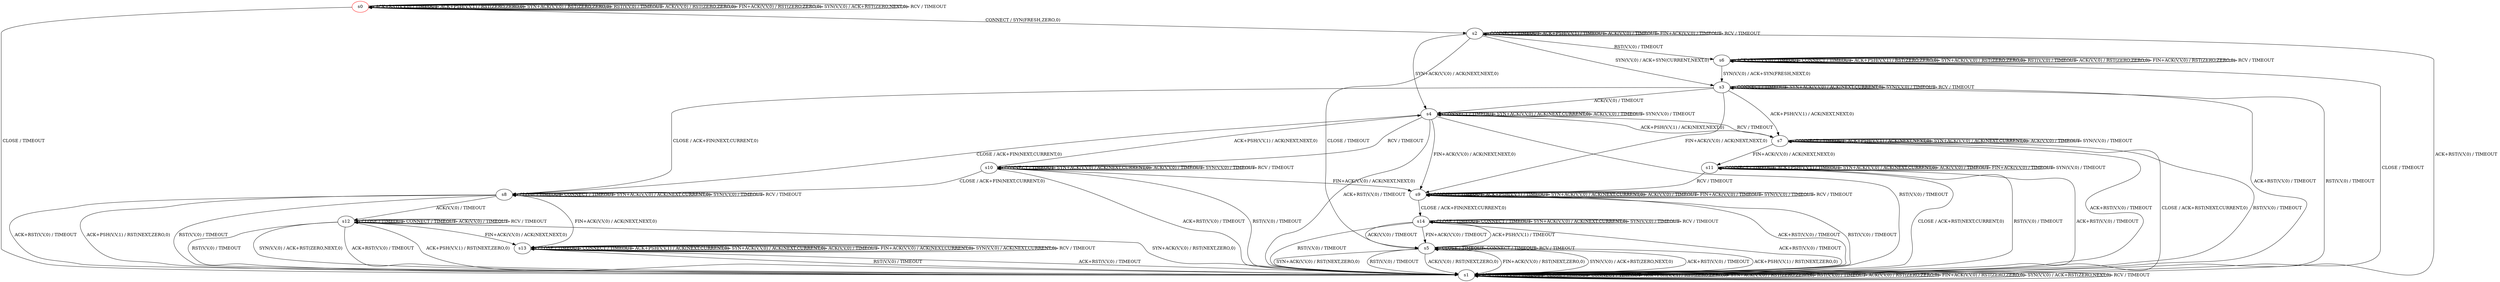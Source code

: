 digraph G {
label=""
s0 [color="red"]
s1
s2
s3
s4
s5
s6
s7
s8
s9
s10
s11
s12
s13
s14
s0 [label="s0"];
s0 -> s0[label=" ACK+RST(V,V,0) / TIMEOUT "]
s0 -> s1[label=" CLOSE / TIMEOUT "]
s0 -> s2[label=" CONNECT / SYN(FRESH,ZERO,0) "]
s0 -> s0[label=" ACK+PSH(V,V,1) / RST(ZERO,ZERO,0) "]
s0 -> s0[label=" SYN+ACK(V,V,0) / RST(ZERO,ZERO,0) "]
s0 -> s0[label=" RST(V,V,0) / TIMEOUT "]
s0 -> s0[label=" ACK(V,V,0) / RST(ZERO,ZERO,0) "]
s0 -> s0[label=" FIN+ACK(V,V,0) / RST(ZERO,ZERO,0) "]
s0 -> s0[label=" SYN(V,V,0) / ACK+RST(ZERO,NEXT,0) "]
s0 -> s0[label=" RCV / TIMEOUT "]
s1 [label="s1"];
s1 -> s1[label=" ACK+RST(V,V,0) / TIMEOUT "]
s1 -> s1[label=" CLOSE / TIMEOUT "]
s1 -> s1[label=" CONNECT / TIMEOUT "]
s1 -> s1[label=" ACK+PSH(V,V,1) / RST(ZERO,ZERO,0) "]
s1 -> s1[label=" SYN+ACK(V,V,0) / RST(ZERO,ZERO,0) "]
s1 -> s1[label=" RST(V,V,0) / TIMEOUT "]
s1 -> s1[label=" ACK(V,V,0) / RST(ZERO,ZERO,0) "]
s1 -> s1[label=" FIN+ACK(V,V,0) / RST(ZERO,ZERO,0) "]
s1 -> s1[label=" SYN(V,V,0) / ACK+RST(ZERO,NEXT,0) "]
s1 -> s1[label=" RCV / TIMEOUT "]
s2 [label="s2"];
s2 -> s1[label=" ACK+RST(V,V,0) / TIMEOUT "]
s2 -> s5[label=" CLOSE / TIMEOUT "]
s2 -> s2[label=" CONNECT / TIMEOUT "]
s2 -> s2[label=" ACK+PSH(V,V,1) / TIMEOUT "]
s2 -> s4[label=" SYN+ACK(V,V,0) / ACK(NEXT,NEXT,0) "]
s2 -> s6[label=" RST(V,V,0) / TIMEOUT "]
s2 -> s2[label=" ACK(V,V,0) / TIMEOUT "]
s2 -> s2[label=" FIN+ACK(V,V,0) / TIMEOUT "]
s2 -> s3[label=" SYN(V,V,0) / ACK+SYN(CURRENT,NEXT,0) "]
s2 -> s2[label=" RCV / TIMEOUT "]
s3 [label="s3"];
s3 -> s1[label=" ACK+RST(V,V,0) / TIMEOUT "]
s3 -> s8[label=" CLOSE / ACK+FIN(NEXT,CURRENT,0) "]
s3 -> s3[label=" CONNECT / TIMEOUT "]
s3 -> s7[label=" ACK+PSH(V,V,1) / ACK(NEXT,NEXT,0) "]
s3 -> s3[label=" SYN+ACK(V,V,0) / ACK(NEXT,CURRENT,0) "]
s3 -> s1[label=" RST(V,V,0) / TIMEOUT "]
s3 -> s4[label=" ACK(V,V,0) / TIMEOUT "]
s3 -> s9[label=" FIN+ACK(V,V,0) / ACK(NEXT,NEXT,0) "]
s3 -> s3[label=" SYN(V,V,0) / TIMEOUT "]
s3 -> s3[label=" RCV / TIMEOUT "]
s4 [label="s4"];
s4 -> s1[label=" ACK+RST(V,V,0) / TIMEOUT "]
s4 -> s8[label=" CLOSE / ACK+FIN(NEXT,CURRENT,0) "]
s4 -> s4[label=" CONNECT / TIMEOUT "]
s4 -> s7[label=" ACK+PSH(V,V,1) / ACK(NEXT,NEXT,0) "]
s4 -> s4[label=" SYN+ACK(V,V,0) / ACK(NEXT,CURRENT,0) "]
s4 -> s1[label=" RST(V,V,0) / TIMEOUT "]
s4 -> s4[label=" ACK(V,V,0) / TIMEOUT "]
s4 -> s9[label=" FIN+ACK(V,V,0) / ACK(NEXT,NEXT,0) "]
s4 -> s4[label=" SYN(V,V,0) / TIMEOUT "]
s4 -> s10[label=" RCV / TIMEOUT "]
s5 [label="s5"];
s5 -> s1[label=" ACK+RST(V,V,0) / TIMEOUT "]
s5 -> s5[label=" CLOSE / TIMEOUT "]
s5 -> s5[label=" CONNECT / TIMEOUT "]
s5 -> s1[label=" ACK+PSH(V,V,1) / RST(NEXT,ZERO,0) "]
s5 -> s1[label=" SYN+ACK(V,V,0) / RST(NEXT,ZERO,0) "]
s5 -> s1[label=" RST(V,V,0) / TIMEOUT "]
s5 -> s1[label=" ACK(V,V,0) / RST(NEXT,ZERO,0) "]
s5 -> s1[label=" FIN+ACK(V,V,0) / RST(NEXT,ZERO,0) "]
s5 -> s1[label=" SYN(V,V,0) / ACK+RST(ZERO,NEXT,0) "]
s5 -> s5[label=" RCV / TIMEOUT "]
s6 [label="s6"];
s6 -> s6[label=" ACK+RST(V,V,0) / TIMEOUT "]
s6 -> s1[label=" CLOSE / TIMEOUT "]
s6 -> s6[label=" CONNECT / TIMEOUT "]
s6 -> s6[label=" ACK+PSH(V,V,1) / RST(ZERO,ZERO,0) "]
s6 -> s6[label=" SYN+ACK(V,V,0) / RST(ZERO,ZERO,0) "]
s6 -> s6[label=" RST(V,V,0) / TIMEOUT "]
s6 -> s6[label=" ACK(V,V,0) / RST(ZERO,ZERO,0) "]
s6 -> s6[label=" FIN+ACK(V,V,0) / RST(ZERO,ZERO,0) "]
s6 -> s3[label=" SYN(V,V,0) / ACK+SYN(FRESH,NEXT,0) "]
s6 -> s6[label=" RCV / TIMEOUT "]
s7 [label="s7"];
s7 -> s1[label=" ACK+RST(V,V,0) / TIMEOUT "]
s7 -> s1[label=" CLOSE / ACK+RST(NEXT,CURRENT,0) "]
s7 -> s7[label=" CONNECT / TIMEOUT "]
s7 -> s7[label=" ACK+PSH(V,V,1) / ACK(NEXT,NEXT,0) "]
s7 -> s7[label=" SYN+ACK(V,V,0) / ACK(NEXT,CURRENT,0) "]
s7 -> s1[label=" RST(V,V,0) / TIMEOUT "]
s7 -> s7[label=" ACK(V,V,0) / TIMEOUT "]
s7 -> s11[label=" FIN+ACK(V,V,0) / ACK(NEXT,NEXT,0) "]
s7 -> s7[label=" SYN(V,V,0) / TIMEOUT "]
s7 -> s4[label=" RCV / TIMEOUT "]
s8 [label="s8"];
s8 -> s1[label=" ACK+RST(V,V,0) / TIMEOUT "]
s8 -> s8[label=" CLOSE / TIMEOUT "]
s8 -> s8[label=" CONNECT / TIMEOUT "]
s8 -> s1[label=" ACK+PSH(V,V,1) / RST(NEXT,ZERO,0) "]
s8 -> s8[label=" SYN+ACK(V,V,0) / ACK(NEXT,CURRENT,0) "]
s8 -> s1[label=" RST(V,V,0) / TIMEOUT "]
s8 -> s12[label=" ACK(V,V,0) / TIMEOUT "]
s8 -> s13[label=" FIN+ACK(V,V,0) / ACK(NEXT,NEXT,0) "]
s8 -> s8[label=" SYN(V,V,0) / TIMEOUT "]
s8 -> s8[label=" RCV / TIMEOUT "]
s9 [label="s9"];
s9 -> s1[label=" ACK+RST(V,V,0) / TIMEOUT "]
s9 -> s14[label=" CLOSE / ACK+FIN(NEXT,CURRENT,0) "]
s9 -> s9[label=" CONNECT / TIMEOUT "]
s9 -> s9[label=" ACK+PSH(V,V,1) / TIMEOUT "]
s9 -> s9[label=" SYN+ACK(V,V,0) / ACK(NEXT,CURRENT,0) "]
s9 -> s1[label=" RST(V,V,0) / TIMEOUT "]
s9 -> s9[label=" ACK(V,V,0) / TIMEOUT "]
s9 -> s9[label=" FIN+ACK(V,V,0) / TIMEOUT "]
s9 -> s9[label=" SYN(V,V,0) / TIMEOUT "]
s9 -> s9[label=" RCV / TIMEOUT "]
s10 [label="s10"];
s10 -> s1[label=" ACK+RST(V,V,0) / TIMEOUT "]
s10 -> s8[label=" CLOSE / ACK+FIN(NEXT,CURRENT,0) "]
s10 -> s10[label=" CONNECT / TIMEOUT "]
s10 -> s4[label=" ACK+PSH(V,V,1) / ACK(NEXT,NEXT,0) "]
s10 -> s10[label=" SYN+ACK(V,V,0) / ACK(NEXT,CURRENT,0) "]
s10 -> s1[label=" RST(V,V,0) / TIMEOUT "]
s10 -> s10[label=" ACK(V,V,0) / TIMEOUT "]
s10 -> s9[label=" FIN+ACK(V,V,0) / ACK(NEXT,NEXT,0) "]
s10 -> s10[label=" SYN(V,V,0) / TIMEOUT "]
s10 -> s10[label=" RCV / TIMEOUT "]
s11 [label="s11"];
s11 -> s1[label=" ACK+RST(V,V,0) / TIMEOUT "]
s11 -> s1[label=" CLOSE / ACK+RST(NEXT,CURRENT,0) "]
s11 -> s11[label=" CONNECT / TIMEOUT "]
s11 -> s11[label=" ACK+PSH(V,V,1) / TIMEOUT "]
s11 -> s11[label=" SYN+ACK(V,V,0) / ACK(NEXT,CURRENT,0) "]
s11 -> s1[label=" RST(V,V,0) / TIMEOUT "]
s11 -> s11[label=" ACK(V,V,0) / TIMEOUT "]
s11 -> s11[label=" FIN+ACK(V,V,0) / TIMEOUT "]
s11 -> s11[label=" SYN(V,V,0) / TIMEOUT "]
s11 -> s9[label=" RCV / TIMEOUT "]
s12 [label="s12"];
s12 -> s1[label=" ACK+RST(V,V,0) / TIMEOUT "]
s12 -> s12[label=" CLOSE / TIMEOUT "]
s12 -> s12[label=" CONNECT / TIMEOUT "]
s12 -> s1[label=" ACK+PSH(V,V,1) / RST(NEXT,ZERO,0) "]
s12 -> s1[label=" SYN+ACK(V,V,0) / RST(NEXT,ZERO,0) "]
s12 -> s1[label=" RST(V,V,0) / TIMEOUT "]
s12 -> s12[label=" ACK(V,V,0) / TIMEOUT "]
s12 -> s13[label=" FIN+ACK(V,V,0) / ACK(NEXT,NEXT,0) "]
s12 -> s1[label=" SYN(V,V,0) / ACK+RST(ZERO,NEXT,0) "]
s12 -> s12[label=" RCV / TIMEOUT "]
s13 [label="s13"];
s13 -> s1[label=" ACK+RST(V,V,0) / TIMEOUT "]
s13 -> s13[label=" CLOSE / TIMEOUT "]
s13 -> s13[label=" CONNECT / TIMEOUT "]
s13 -> s13[label=" ACK+PSH(V,V,1) / ACK(NEXT,CURRENT,0) "]
s13 -> s13[label=" SYN+ACK(V,V,0) / ACK(NEXT,CURRENT,0) "]
s13 -> s1[label=" RST(V,V,0) / TIMEOUT "]
s13 -> s13[label=" ACK(V,V,0) / TIMEOUT "]
s13 -> s13[label=" FIN+ACK(V,V,0) / ACK(NEXT,CURRENT,0) "]
s13 -> s13[label=" SYN(V,V,0) / ACK(NEXT,CURRENT,0) "]
s13 -> s13[label=" RCV / TIMEOUT "]
s14 [label="s14"];
s14 -> s1[label=" ACK+RST(V,V,0) / TIMEOUT "]
s14 -> s14[label=" CLOSE / TIMEOUT "]
s14 -> s14[label=" CONNECT / TIMEOUT "]
s14 -> s5[label=" ACK+PSH(V,V,1) / TIMEOUT "]
s14 -> s14[label=" SYN+ACK(V,V,0) / ACK(NEXT,CURRENT,0) "]
s14 -> s1[label=" RST(V,V,0) / TIMEOUT "]
s14 -> s5[label=" ACK(V,V,0) / TIMEOUT "]
s14 -> s5[label=" FIN+ACK(V,V,0) / TIMEOUT "]
s14 -> s14[label=" SYN(V,V,0) / TIMEOUT "]
s14 -> s14[label=" RCV / TIMEOUT "]
}

